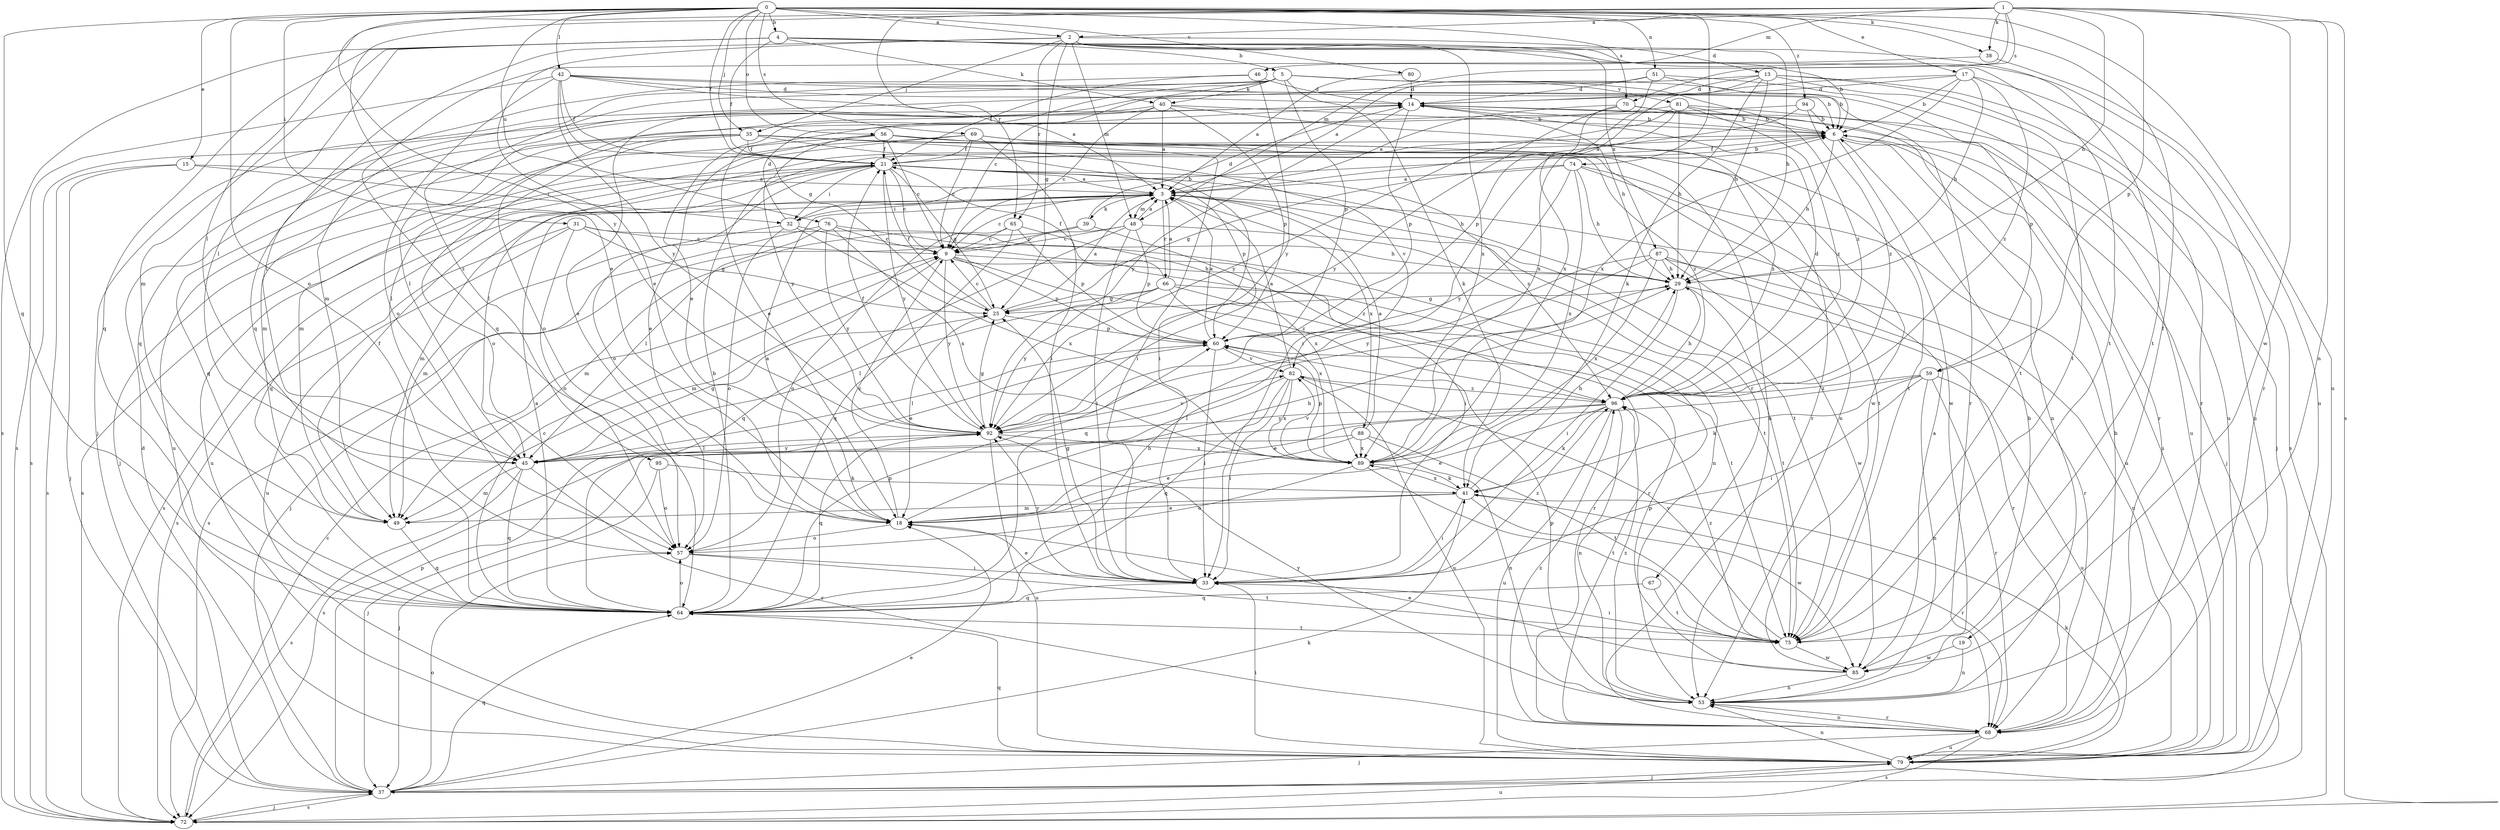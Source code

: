 strict digraph  {
0;
1;
2;
3;
4;
5;
6;
9;
13;
14;
15;
17;
18;
19;
21;
25;
29;
31;
32;
33;
35;
37;
38;
39;
40;
41;
42;
45;
46;
48;
49;
51;
53;
56;
57;
59;
60;
64;
65;
66;
67;
68;
69;
70;
72;
74;
75;
76;
79;
80;
81;
82;
85;
87;
88;
89;
92;
94;
95;
96;
0 -> 2  [label=a];
0 -> 4  [label=b];
0 -> 15  [label=e];
0 -> 17  [label=e];
0 -> 19  [label=f];
0 -> 21  [label=f];
0 -> 31  [label=i];
0 -> 35  [label=j];
0 -> 38  [label=k];
0 -> 42  [label=l];
0 -> 51  [label=n];
0 -> 56  [label=o];
0 -> 57  [label=o];
0 -> 64  [label=q];
0 -> 69  [label=s];
0 -> 70  [label=s];
0 -> 74  [label=t];
0 -> 76  [label=u];
0 -> 79  [label=u];
0 -> 80  [label=v];
0 -> 92  [label=y];
0 -> 94  [label=z];
1 -> 2  [label=a];
1 -> 18  [label=e];
1 -> 29  [label=h];
1 -> 38  [label=k];
1 -> 45  [label=l];
1 -> 46  [label=m];
1 -> 48  [label=m];
1 -> 53  [label=n];
1 -> 59  [label=p];
1 -> 65  [label=r];
1 -> 70  [label=s];
1 -> 72  [label=s];
1 -> 85  [label=w];
2 -> 13  [label=d];
2 -> 18  [label=e];
2 -> 25  [label=g];
2 -> 29  [label=h];
2 -> 35  [label=j];
2 -> 48  [label=m];
2 -> 64  [label=q];
2 -> 65  [label=r];
2 -> 75  [label=t];
2 -> 87  [label=x];
3 -> 9  [label=c];
3 -> 32  [label=i];
3 -> 39  [label=k];
3 -> 48  [label=m];
3 -> 49  [label=m];
3 -> 66  [label=r];
3 -> 67  [label=r];
3 -> 72  [label=s];
3 -> 75  [label=t];
3 -> 88  [label=x];
4 -> 5  [label=b];
4 -> 6  [label=b];
4 -> 21  [label=f];
4 -> 40  [label=k];
4 -> 45  [label=l];
4 -> 49  [label=m];
4 -> 64  [label=q];
4 -> 68  [label=r];
4 -> 72  [label=s];
4 -> 75  [label=t];
4 -> 89  [label=x];
5 -> 9  [label=c];
5 -> 18  [label=e];
5 -> 40  [label=k];
5 -> 41  [label=k];
5 -> 59  [label=p];
5 -> 60  [label=p];
5 -> 64  [label=q];
5 -> 81  [label=v];
5 -> 95  [label=z];
5 -> 96  [label=z];
6 -> 21  [label=f];
6 -> 29  [label=h];
6 -> 37  [label=j];
6 -> 45  [label=l];
6 -> 53  [label=n];
6 -> 79  [label=u];
6 -> 85  [label=w];
9 -> 29  [label=h];
9 -> 49  [label=m];
9 -> 60  [label=p];
9 -> 68  [label=r];
9 -> 92  [label=y];
9 -> 96  [label=z];
13 -> 14  [label=d];
13 -> 29  [label=h];
13 -> 37  [label=j];
13 -> 41  [label=k];
13 -> 68  [label=r];
13 -> 75  [label=t];
13 -> 79  [label=u];
13 -> 89  [label=x];
14 -> 6  [label=b];
14 -> 29  [label=h];
14 -> 37  [label=j];
14 -> 57  [label=o];
14 -> 60  [label=p];
14 -> 79  [label=u];
14 -> 92  [label=y];
15 -> 3  [label=a];
15 -> 32  [label=i];
15 -> 37  [label=j];
15 -> 72  [label=s];
17 -> 6  [label=b];
17 -> 14  [label=d];
17 -> 29  [label=h];
17 -> 49  [label=m];
17 -> 72  [label=s];
17 -> 89  [label=x];
17 -> 96  [label=z];
18 -> 3  [label=a];
18 -> 9  [label=c];
18 -> 29  [label=h];
18 -> 57  [label=o];
19 -> 53  [label=n];
19 -> 85  [label=w];
21 -> 3  [label=a];
21 -> 6  [label=b];
21 -> 9  [label=c];
21 -> 25  [label=g];
21 -> 29  [label=h];
21 -> 32  [label=i];
21 -> 57  [label=o];
21 -> 60  [label=p];
21 -> 64  [label=q];
21 -> 72  [label=s];
21 -> 79  [label=u];
21 -> 92  [label=y];
21 -> 96  [label=z];
25 -> 3  [label=a];
25 -> 9  [label=c];
25 -> 18  [label=e];
25 -> 21  [label=f];
25 -> 60  [label=p];
29 -> 25  [label=g];
29 -> 33  [label=i];
29 -> 68  [label=r];
29 -> 75  [label=t];
31 -> 9  [label=c];
31 -> 25  [label=g];
31 -> 29  [label=h];
31 -> 57  [label=o];
31 -> 72  [label=s];
31 -> 79  [label=u];
32 -> 6  [label=b];
32 -> 14  [label=d];
32 -> 49  [label=m];
32 -> 57  [label=o];
32 -> 89  [label=x];
32 -> 96  [label=z];
33 -> 18  [label=e];
33 -> 25  [label=g];
33 -> 64  [label=q];
33 -> 92  [label=y];
33 -> 96  [label=z];
35 -> 21  [label=f];
35 -> 33  [label=i];
35 -> 45  [label=l];
35 -> 49  [label=m];
35 -> 53  [label=n];
35 -> 57  [label=o];
35 -> 64  [label=q];
35 -> 82  [label=v];
35 -> 96  [label=z];
37 -> 14  [label=d];
37 -> 18  [label=e];
37 -> 41  [label=k];
37 -> 57  [label=o];
37 -> 60  [label=p];
37 -> 64  [label=q];
37 -> 72  [label=s];
38 -> 64  [label=q];
38 -> 79  [label=u];
39 -> 9  [label=c];
39 -> 14  [label=d];
39 -> 33  [label=i];
39 -> 49  [label=m];
40 -> 3  [label=a];
40 -> 6  [label=b];
40 -> 9  [label=c];
40 -> 18  [label=e];
40 -> 60  [label=p];
40 -> 68  [label=r];
40 -> 72  [label=s];
41 -> 18  [label=e];
41 -> 29  [label=h];
41 -> 33  [label=i];
41 -> 49  [label=m];
41 -> 68  [label=r];
41 -> 85  [label=w];
41 -> 89  [label=x];
42 -> 3  [label=a];
42 -> 6  [label=b];
42 -> 14  [label=d];
42 -> 21  [label=f];
42 -> 25  [label=g];
42 -> 57  [label=o];
42 -> 68  [label=r];
42 -> 72  [label=s];
42 -> 92  [label=y];
45 -> 25  [label=g];
45 -> 49  [label=m];
45 -> 64  [label=q];
45 -> 68  [label=r];
45 -> 72  [label=s];
45 -> 92  [label=y];
46 -> 14  [label=d];
46 -> 21  [label=f];
46 -> 45  [label=l];
46 -> 92  [label=y];
48 -> 3  [label=a];
48 -> 9  [label=c];
48 -> 33  [label=i];
48 -> 60  [label=p];
48 -> 64  [label=q];
48 -> 72  [label=s];
48 -> 75  [label=t];
49 -> 21  [label=f];
49 -> 64  [label=q];
51 -> 3  [label=a];
51 -> 6  [label=b];
51 -> 14  [label=d];
51 -> 79  [label=u];
51 -> 89  [label=x];
53 -> 6  [label=b];
53 -> 60  [label=p];
53 -> 68  [label=r];
53 -> 92  [label=y];
53 -> 96  [label=z];
56 -> 9  [label=c];
56 -> 18  [label=e];
56 -> 21  [label=f];
56 -> 33  [label=i];
56 -> 53  [label=n];
56 -> 79  [label=u];
56 -> 85  [label=w];
56 -> 92  [label=y];
57 -> 33  [label=i];
57 -> 75  [label=t];
59 -> 18  [label=e];
59 -> 33  [label=i];
59 -> 41  [label=k];
59 -> 53  [label=n];
59 -> 68  [label=r];
59 -> 79  [label=u];
59 -> 96  [label=z];
60 -> 3  [label=a];
60 -> 33  [label=i];
60 -> 45  [label=l];
60 -> 82  [label=v];
64 -> 3  [label=a];
64 -> 6  [label=b];
64 -> 9  [label=c];
64 -> 29  [label=h];
64 -> 57  [label=o];
64 -> 60  [label=p];
64 -> 75  [label=t];
65 -> 9  [label=c];
65 -> 57  [label=o];
65 -> 60  [label=p];
65 -> 64  [label=q];
65 -> 89  [label=x];
66 -> 3  [label=a];
66 -> 21  [label=f];
66 -> 25  [label=g];
66 -> 45  [label=l];
66 -> 68  [label=r];
66 -> 75  [label=t];
66 -> 89  [label=x];
66 -> 92  [label=y];
67 -> 64  [label=q];
67 -> 75  [label=t];
68 -> 6  [label=b];
68 -> 37  [label=j];
68 -> 53  [label=n];
68 -> 72  [label=s];
68 -> 79  [label=u];
68 -> 96  [label=z];
69 -> 9  [label=c];
69 -> 21  [label=f];
69 -> 33  [label=i];
69 -> 37  [label=j];
69 -> 49  [label=m];
69 -> 75  [label=t];
69 -> 96  [label=z];
70 -> 3  [label=a];
70 -> 6  [label=b];
70 -> 60  [label=p];
70 -> 75  [label=t];
70 -> 92  [label=y];
72 -> 9  [label=c];
72 -> 37  [label=j];
72 -> 79  [label=u];
74 -> 3  [label=a];
74 -> 25  [label=g];
74 -> 29  [label=h];
74 -> 75  [label=t];
74 -> 79  [label=u];
74 -> 89  [label=x];
74 -> 92  [label=y];
75 -> 33  [label=i];
75 -> 82  [label=v];
75 -> 85  [label=w];
75 -> 96  [label=z];
76 -> 9  [label=c];
76 -> 37  [label=j];
76 -> 45  [label=l];
76 -> 53  [label=n];
76 -> 89  [label=x];
76 -> 92  [label=y];
79 -> 33  [label=i];
79 -> 37  [label=j];
79 -> 41  [label=k];
79 -> 53  [label=n];
79 -> 64  [label=q];
80 -> 3  [label=a];
80 -> 14  [label=d];
81 -> 6  [label=b];
81 -> 18  [label=e];
81 -> 29  [label=h];
81 -> 33  [label=i];
81 -> 68  [label=r];
81 -> 92  [label=y];
81 -> 96  [label=z];
82 -> 3  [label=a];
82 -> 33  [label=i];
82 -> 45  [label=l];
82 -> 64  [label=q];
82 -> 79  [label=u];
82 -> 89  [label=x];
82 -> 96  [label=z];
85 -> 3  [label=a];
85 -> 18  [label=e];
85 -> 53  [label=n];
85 -> 60  [label=p];
87 -> 29  [label=h];
87 -> 64  [label=q];
87 -> 68  [label=r];
87 -> 79  [label=u];
87 -> 85  [label=w];
87 -> 89  [label=x];
87 -> 92  [label=y];
88 -> 3  [label=a];
88 -> 18  [label=e];
88 -> 37  [label=j];
88 -> 53  [label=n];
88 -> 75  [label=t];
88 -> 89  [label=x];
89 -> 41  [label=k];
89 -> 57  [label=o];
89 -> 60  [label=p];
89 -> 75  [label=t];
89 -> 82  [label=v];
92 -> 21  [label=f];
92 -> 25  [label=g];
92 -> 45  [label=l];
92 -> 64  [label=q];
92 -> 79  [label=u];
92 -> 82  [label=v];
92 -> 89  [label=x];
94 -> 3  [label=a];
94 -> 6  [label=b];
94 -> 45  [label=l];
94 -> 96  [label=z];
95 -> 37  [label=j];
95 -> 41  [label=k];
95 -> 57  [label=o];
96 -> 14  [label=d];
96 -> 18  [label=e];
96 -> 29  [label=h];
96 -> 41  [label=k];
96 -> 53  [label=n];
96 -> 72  [label=s];
96 -> 79  [label=u];
96 -> 92  [label=y];
}
